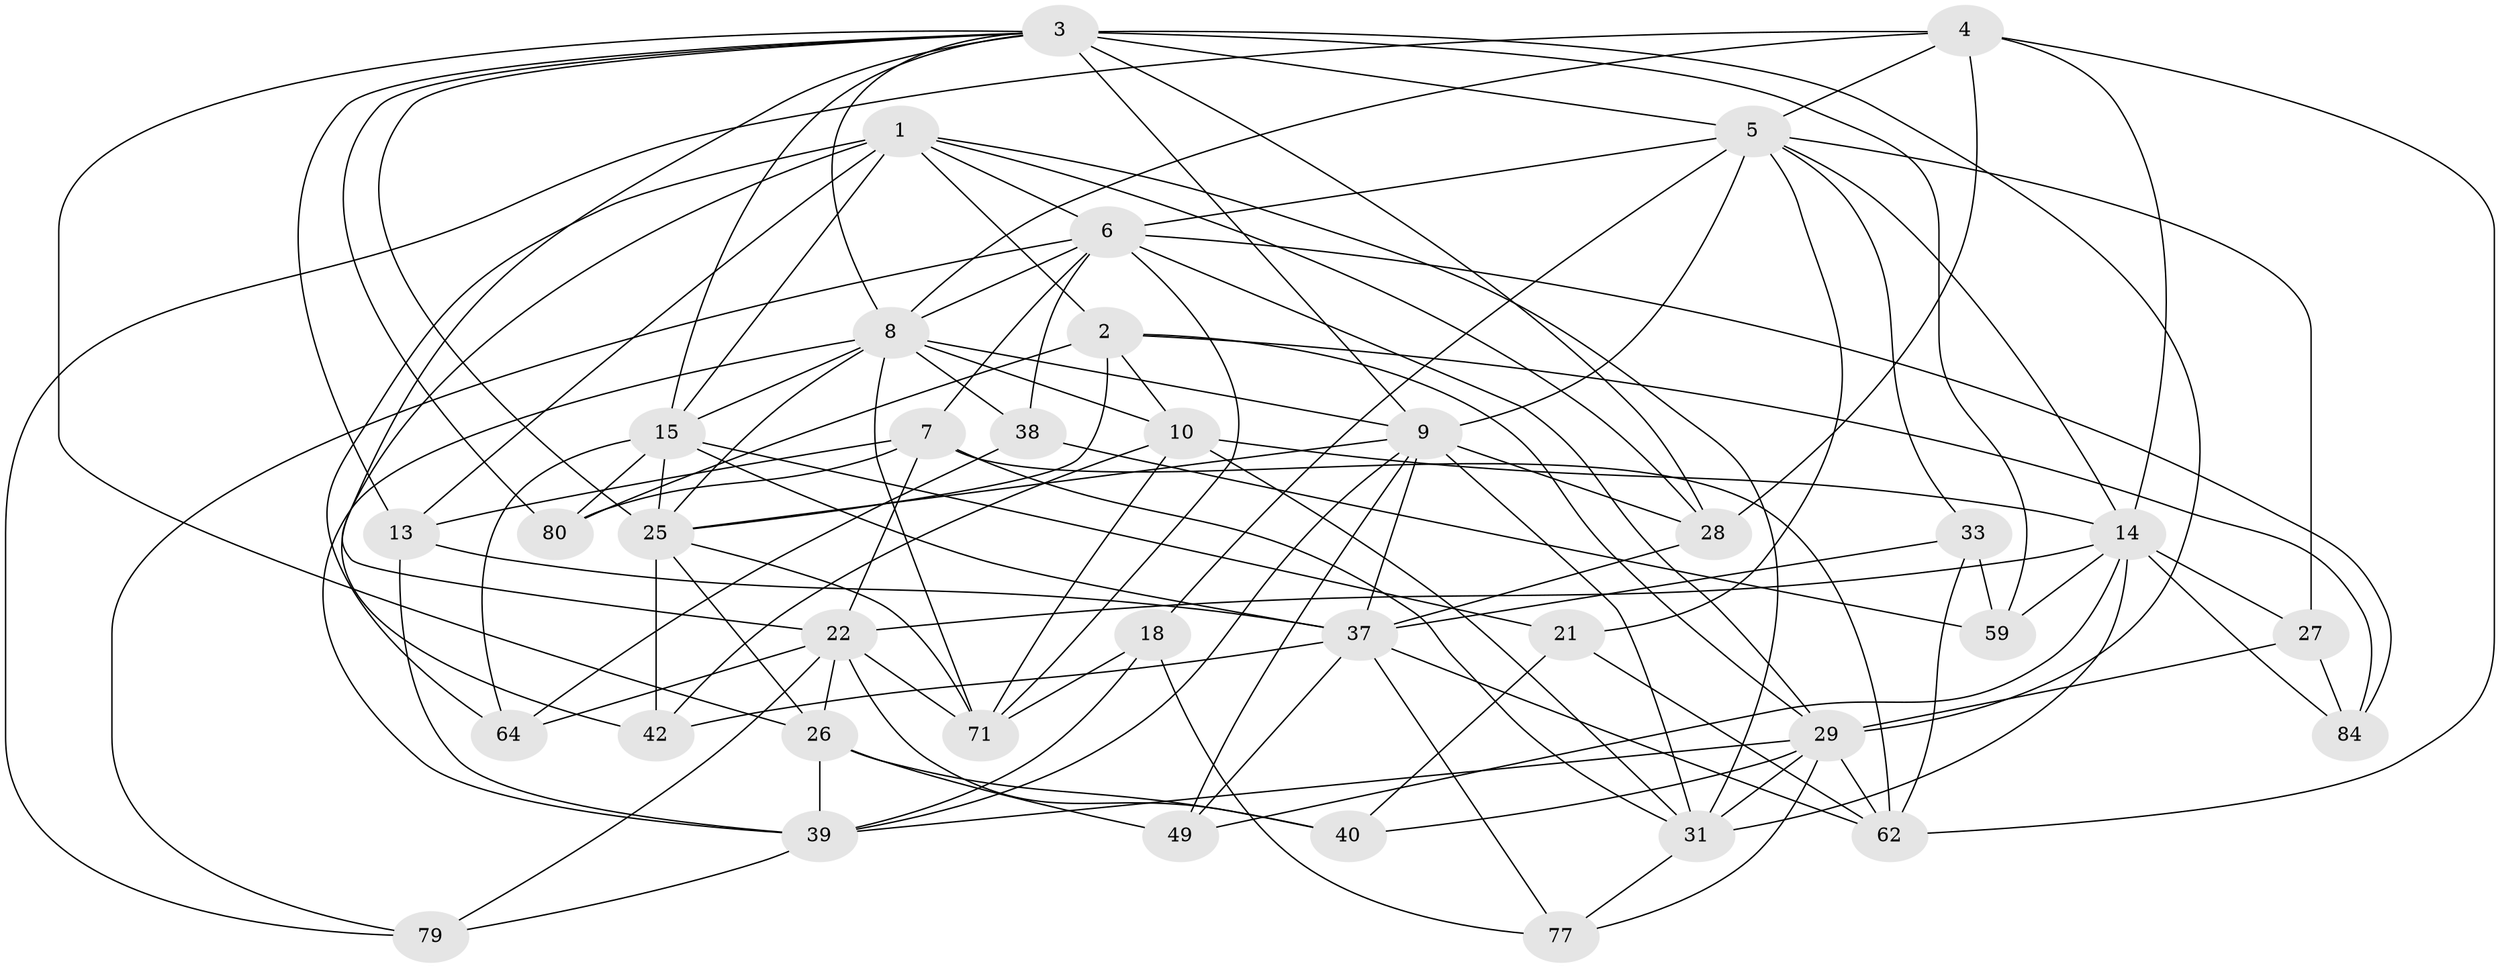 // original degree distribution, {4: 1.0}
// Generated by graph-tools (version 1.1) at 2025/20/03/04/25 18:20:37]
// undirected, 37 vertices, 115 edges
graph export_dot {
graph [start="1"]
  node [color=gray90,style=filled];
  1 [super="+73+86+41"];
  2 [super="+24+61"];
  3 [super="+34+56"];
  4 [super="+44"];
  5 [super="+11"];
  6 [super="+53+16"];
  7 [super="+17"];
  8 [super="+57+90+12"];
  9 [super="+20+70"];
  10 [super="+74"];
  13 [super="+52"];
  14 [super="+46+68"];
  15 [super="+35+19"];
  18;
  21;
  22 [super="+50"];
  25 [super="+93+65+55"];
  26 [super="+48"];
  27;
  28 [super="+83"];
  29 [super="+72"];
  31 [super="+94+32+51"];
  33;
  37 [super="+81+67"];
  38;
  39 [super="+63"];
  40;
  42 [super="+91"];
  49;
  59;
  62 [super="+87"];
  64;
  71 [super="+78"];
  77;
  79;
  80;
  84;
  1 -- 64;
  1 -- 2 [weight=2];
  1 -- 42 [weight=2];
  1 -- 31 [weight=2];
  1 -- 15;
  1 -- 6 [weight=2];
  1 -- 28;
  1 -- 13;
  2 -- 25 [weight=2];
  2 -- 10;
  2 -- 84;
  2 -- 80;
  2 -- 29;
  3 -- 80;
  3 -- 59;
  3 -- 26;
  3 -- 29;
  3 -- 9 [weight=3];
  3 -- 5;
  3 -- 8;
  3 -- 13;
  3 -- 15;
  3 -- 22;
  3 -- 25;
  3 -- 28;
  4 -- 28;
  4 -- 5;
  4 -- 8;
  4 -- 14;
  4 -- 79;
  4 -- 62;
  5 -- 6;
  5 -- 14;
  5 -- 9 [weight=2];
  5 -- 33;
  5 -- 18;
  5 -- 21;
  5 -- 27;
  6 -- 7;
  6 -- 38;
  6 -- 71;
  6 -- 84;
  6 -- 8;
  6 -- 29;
  6 -- 79;
  7 -- 62;
  7 -- 31;
  7 -- 80;
  7 -- 13;
  7 -- 22;
  8 -- 38;
  8 -- 10;
  8 -- 39;
  8 -- 25;
  8 -- 71;
  8 -- 9;
  8 -- 15;
  9 -- 31;
  9 -- 37;
  9 -- 39;
  9 -- 28;
  9 -- 49;
  9 -- 25;
  10 -- 14;
  10 -- 31;
  10 -- 71;
  10 -- 42;
  13 -- 37;
  13 -- 39 [weight=2];
  14 -- 84;
  14 -- 27;
  14 -- 31 [weight=2];
  14 -- 49;
  14 -- 22;
  14 -- 59;
  15 -- 37;
  15 -- 80;
  15 -- 25;
  15 -- 64;
  15 -- 21;
  18 -- 77;
  18 -- 71;
  18 -- 39;
  21 -- 62;
  21 -- 40;
  22 -- 64;
  22 -- 40;
  22 -- 71;
  22 -- 26;
  22 -- 79;
  25 -- 26;
  25 -- 71;
  25 -- 42 [weight=2];
  26 -- 40;
  26 -- 49;
  26 -- 39;
  27 -- 84;
  27 -- 29;
  28 -- 37 [weight=2];
  29 -- 31 [weight=2];
  29 -- 77;
  29 -- 40;
  29 -- 39;
  29 -- 62;
  31 -- 77;
  33 -- 62;
  33 -- 37;
  33 -- 59;
  37 -- 49;
  37 -- 42;
  37 -- 77;
  37 -- 62;
  38 -- 64;
  38 -- 59;
  39 -- 79;
}

